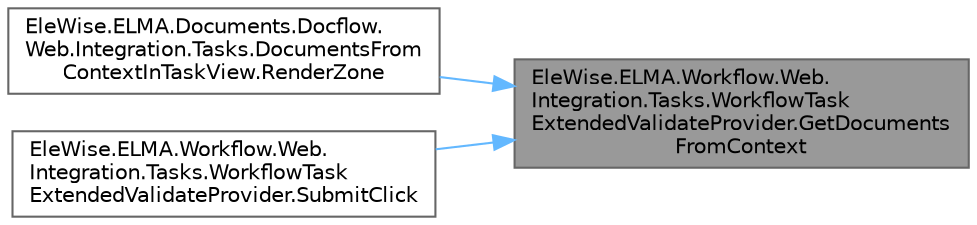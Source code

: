 digraph "EleWise.ELMA.Workflow.Web.Integration.Tasks.WorkflowTaskExtendedValidateProvider.GetDocumentsFromContext"
{
 // LATEX_PDF_SIZE
  bgcolor="transparent";
  edge [fontname=Helvetica,fontsize=10,labelfontname=Helvetica,labelfontsize=10];
  node [fontname=Helvetica,fontsize=10,shape=box,height=0.2,width=0.4];
  rankdir="RL";
  Node1 [id="Node000001",label="EleWise.ELMA.Workflow.Web.\lIntegration.Tasks.WorkflowTask\lExtendedValidateProvider.GetDocuments\lFromContext",height=0.2,width=0.4,color="gray40", fillcolor="grey60", style="filled", fontcolor="black",tooltip=" "];
  Node1 -> Node2 [id="edge1_Node000001_Node000002",dir="back",color="steelblue1",style="solid",tooltip=" "];
  Node2 [id="Node000002",label="EleWise.ELMA.Documents.Docflow.\lWeb.Integration.Tasks.DocumentsFrom\lContextInTaskView.RenderZone",height=0.2,width=0.4,color="grey40", fillcolor="white", style="filled",URL="$class_ele_wise_1_1_e_l_m_a_1_1_documents_1_1_docflow_1_1_web_1_1_integration_1_1_tasks_1_1_documents_from_context_in_task_view.html#a7f1d192481e47bc4c0b849c6745c5ff7",tooltip=" "];
  Node1 -> Node3 [id="edge2_Node000001_Node000003",dir="back",color="steelblue1",style="solid",tooltip=" "];
  Node3 [id="Node000003",label="EleWise.ELMA.Workflow.Web.\lIntegration.Tasks.WorkflowTask\lExtendedValidateProvider.SubmitClick",height=0.2,width=0.4,color="grey40", fillcolor="white", style="filled",URL="$class_ele_wise_1_1_e_l_m_a_1_1_workflow_1_1_web_1_1_integration_1_1_tasks_1_1_workflow_task_extended_validate_provider.html#a71edda5497325567a1d44527b53fc4d9",tooltip="Скрипт, кторый будет выполнен до submit формы"];
}

